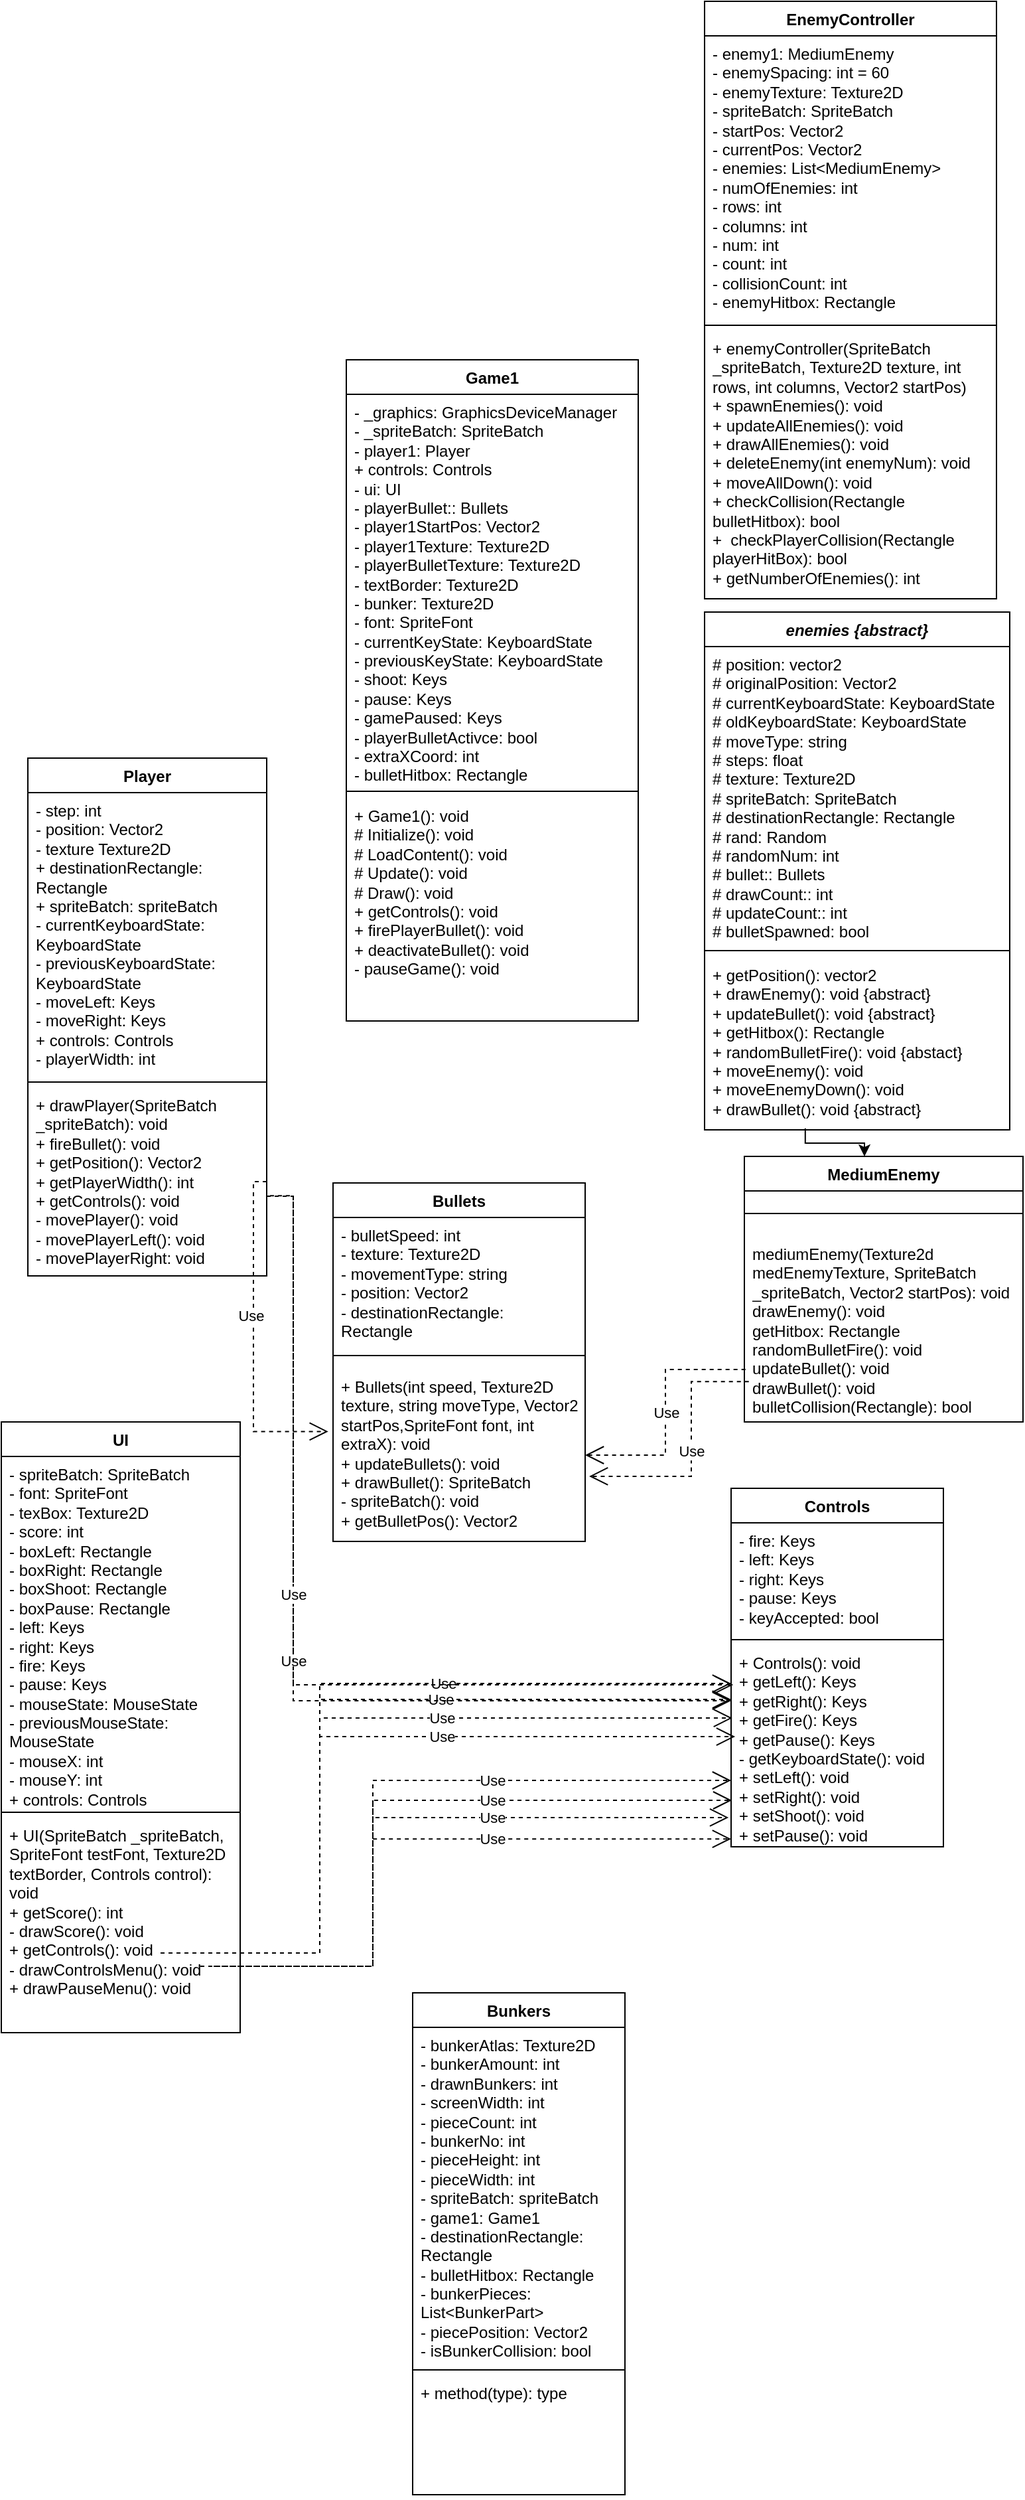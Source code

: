 <mxfile version="24.8.4">
  <diagram name="Page-1" id="3UHZmM7Ke-vPty7Pjn6x">
    <mxGraphModel dx="795" dy="1466" grid="1" gridSize="10" guides="1" tooltips="1" connect="1" arrows="1" fold="1" page="1" pageScale="1" pageWidth="827" pageHeight="1169" math="0" shadow="0">
      <root>
        <mxCell id="0" />
        <mxCell id="1" parent="0" />
        <mxCell id="aG3-FBEn-xcIMeHSPdLN-6" value="" style="endArrow=classic;html=1;rounded=0;exitX=0.33;exitY=0.991;exitDx=0;exitDy=0;exitPerimeter=0;entryX=0.431;entryY=0;entryDx=0;entryDy=0;entryPerimeter=0;edgeStyle=orthogonalEdgeStyle;" parent="1" source="aG3-FBEn-xcIMeHSPdLN-17" target="aG3-FBEn-xcIMeHSPdLN-2" edge="1">
          <mxGeometry width="50" height="50" relative="1" as="geometry">
            <mxPoint x="530" y="270" as="sourcePoint" />
            <mxPoint x="570" y="200" as="targetPoint" />
            <Array as="points">
              <mxPoint x="626" y="280" />
              <mxPoint x="671" y="280" />
            </Array>
          </mxGeometry>
        </mxCell>
        <mxCell id="aG3-FBEn-xcIMeHSPdLN-2" value="MediumEnemy" style="swimlane;fontStyle=1;align=center;verticalAlign=top;childLayout=stackLayout;horizontal=1;startSize=26;horizontalStack=0;resizeParent=1;resizeParentMax=0;resizeLast=0;collapsible=1;marginBottom=0;whiteSpace=wrap;html=1;" parent="1" vertex="1">
          <mxGeometry x="580" y="290" width="210" height="200" as="geometry" />
        </mxCell>
        <mxCell id="aG3-FBEn-xcIMeHSPdLN-4" value="" style="line;strokeWidth=1;fillColor=none;align=left;verticalAlign=middle;spacingTop=-1;spacingLeft=3;spacingRight=3;rotatable=0;labelPosition=right;points=[];portConstraint=eastwest;strokeColor=inherit;" parent="aG3-FBEn-xcIMeHSPdLN-2" vertex="1">
          <mxGeometry y="26" width="210" height="34" as="geometry" />
        </mxCell>
        <mxCell id="aG3-FBEn-xcIMeHSPdLN-5" value="&lt;div&gt;mediumEnemy(Texture2d medEnemyTexture, SpriteBatch _spriteBatch, Vector2 startPos): void&lt;br&gt;&lt;/div&gt;&lt;div&gt;drawEnemy(): void&lt;/div&gt;&lt;div&gt;getHitbox: Rectangle&lt;/div&gt;&lt;div&gt;randomBulletFire(): void&lt;/div&gt;&lt;div&gt;updateBullet(): void&lt;/div&gt;&lt;div&gt;drawBullet(): void&lt;/div&gt;&lt;div&gt;bulletCollision(Rectangle): bool&lt;br&gt;&lt;/div&gt;" style="text;strokeColor=none;fillColor=none;align=left;verticalAlign=top;spacingLeft=4;spacingRight=4;overflow=hidden;rotatable=0;points=[[0,0.5],[1,0.5]];portConstraint=eastwest;whiteSpace=wrap;html=1;" parent="aG3-FBEn-xcIMeHSPdLN-2" vertex="1">
          <mxGeometry y="60" width="210" height="140" as="geometry" />
        </mxCell>
        <mxCell id="aG3-FBEn-xcIMeHSPdLN-14" value="&lt;i&gt;enemies {abstract}&lt;/i&gt;" style="swimlane;fontStyle=1;align=center;verticalAlign=top;childLayout=stackLayout;horizontal=1;startSize=26;horizontalStack=0;resizeParent=1;resizeParentMax=0;resizeLast=0;collapsible=1;marginBottom=0;whiteSpace=wrap;html=1;" parent="1" vertex="1">
          <mxGeometry x="550" y="-120" width="230" height="390" as="geometry" />
        </mxCell>
        <mxCell id="aG3-FBEn-xcIMeHSPdLN-15" value="&lt;div&gt;# position: vector2&lt;/div&gt;&lt;div&gt;# originalPosition: Vector2&lt;/div&gt;&lt;div&gt;# currentKeyboardState: KeyboardState&lt;br&gt;&lt;/div&gt;&lt;div&gt;# oldKeyboardState: KeyboardState&lt;/div&gt;&lt;div&gt;# moveType: string&lt;/div&gt;&lt;div&gt;# steps: float&lt;/div&gt;&lt;div&gt;# texture: Texture2D&lt;/div&gt;&lt;div&gt;# spriteBatch: SpriteBatch&lt;/div&gt;&lt;div&gt;# destinationRectangle: Rectangle&lt;/div&gt;&lt;div&gt;# rand: Random&lt;/div&gt;&lt;div&gt;# randomNum: int&lt;/div&gt;&lt;div&gt;# bullet:: Bullets&lt;/div&gt;&lt;div&gt;# drawCount:: int&lt;/div&gt;&lt;div&gt;# updateCount:: int&lt;/div&gt;&lt;div&gt;# bulletSpawned: bool&lt;br&gt;&lt;/div&gt;" style="text;strokeColor=none;fillColor=none;align=left;verticalAlign=top;spacingLeft=4;spacingRight=4;overflow=hidden;rotatable=0;points=[[0,0.5],[1,0.5]];portConstraint=eastwest;whiteSpace=wrap;html=1;" parent="aG3-FBEn-xcIMeHSPdLN-14" vertex="1">
          <mxGeometry y="26" width="230" height="224" as="geometry" />
        </mxCell>
        <mxCell id="aG3-FBEn-xcIMeHSPdLN-16" value="" style="line;strokeWidth=1;fillColor=none;align=left;verticalAlign=middle;spacingTop=-1;spacingLeft=3;spacingRight=3;rotatable=0;labelPosition=right;points=[];portConstraint=eastwest;strokeColor=inherit;" parent="aG3-FBEn-xcIMeHSPdLN-14" vertex="1">
          <mxGeometry y="250" width="230" height="10" as="geometry" />
        </mxCell>
        <mxCell id="aG3-FBEn-xcIMeHSPdLN-17" value="+ getPosition(): vector2&lt;div&gt;+ drawEnemy(): void {abstract}&lt;/div&gt;&lt;div&gt;+ updateBullet(): void {abstract}&lt;/div&gt;&lt;div&gt;+ getHitbox(): Rectangle&lt;/div&gt;&lt;div&gt;+ randomBulletFire(): void {abstact}&lt;br&gt;&lt;/div&gt;&lt;div&gt;+ moveEnemy(): void&lt;/div&gt;&lt;div&gt;+ moveEnemyDown(): void&lt;/div&gt;&lt;div&gt;+ drawBullet(): void {abstract}&lt;br&gt;&lt;/div&gt;" style="text;strokeColor=none;fillColor=none;align=left;verticalAlign=top;spacingLeft=4;spacingRight=4;overflow=hidden;rotatable=0;points=[[0,0.5],[1,0.5]];portConstraint=eastwest;whiteSpace=wrap;html=1;" parent="aG3-FBEn-xcIMeHSPdLN-14" vertex="1">
          <mxGeometry y="260" width="230" height="130" as="geometry" />
        </mxCell>
        <mxCell id="20v84tuSXwCvoqjZslGX-1" value="UI" style="swimlane;fontStyle=1;align=center;verticalAlign=top;childLayout=stackLayout;horizontal=1;startSize=26;horizontalStack=0;resizeParent=1;resizeParentMax=0;resizeLast=0;collapsible=1;marginBottom=0;whiteSpace=wrap;html=1;" parent="1" vertex="1">
          <mxGeometry x="20" y="490" width="180" height="460" as="geometry" />
        </mxCell>
        <mxCell id="20v84tuSXwCvoqjZslGX-2" value="&lt;div&gt;- spriteBatch: SpriteBatch&lt;/div&gt;&lt;div&gt;- font: SpriteFont&lt;br&gt;&lt;/div&gt;&lt;div&gt;- texBox: Texture2D&lt;br&gt;&lt;/div&gt;&lt;div&gt;- score: int&lt;/div&gt;&lt;div&gt;- boxLeft: Rectangle&lt;/div&gt;&lt;div&gt;- boxRight: Rectangle&lt;/div&gt;&lt;div&gt;- boxShoot: Rectangle&lt;/div&gt;&lt;div&gt;- boxPause: Rectangle&lt;/div&gt;&lt;div&gt;- left: Keys&lt;/div&gt;&lt;div&gt;- right: Keys&lt;/div&gt;&lt;div&gt;- fire: Keys&lt;/div&gt;&lt;div&gt;- pause: Keys&lt;/div&gt;&lt;div&gt;- mouseState: MouseState&lt;/div&gt;&lt;div&gt;- previousMouseState: MouseState&lt;/div&gt;&lt;div&gt;- mouseX: int&lt;/div&gt;&lt;div&gt;- mouseY: int&lt;/div&gt;&lt;div&gt;+ controls: Controls&lt;br&gt;&lt;/div&gt;" style="text;strokeColor=none;fillColor=none;align=left;verticalAlign=top;spacingLeft=4;spacingRight=4;overflow=hidden;rotatable=0;points=[[0,0.5],[1,0.5]];portConstraint=eastwest;whiteSpace=wrap;html=1;" parent="20v84tuSXwCvoqjZslGX-1" vertex="1">
          <mxGeometry y="26" width="180" height="264" as="geometry" />
        </mxCell>
        <mxCell id="20v84tuSXwCvoqjZslGX-3" value="" style="line;strokeWidth=1;fillColor=none;align=left;verticalAlign=middle;spacingTop=-1;spacingLeft=3;spacingRight=3;rotatable=0;labelPosition=right;points=[];portConstraint=eastwest;strokeColor=inherit;" parent="20v84tuSXwCvoqjZslGX-1" vertex="1">
          <mxGeometry y="290" width="180" height="8" as="geometry" />
        </mxCell>
        <mxCell id="20v84tuSXwCvoqjZslGX-4" value="&lt;div&gt;+ UI(SpriteBatch _spriteBatch, SpriteFont testFont, Texture2D textBorder, Controls control): void&lt;br&gt;&lt;/div&gt;&lt;div&gt;+ getScore(): int&lt;/div&gt;&lt;div&gt;- drawScore(): void&lt;br&gt;&lt;/div&gt;&lt;div&gt;+ getControls(): void&lt;/div&gt;&lt;div&gt;- drawControlsMenu(): void&lt;/div&gt;&lt;div&gt;+ drawPauseMenu(): void&lt;br&gt;&lt;/div&gt;" style="text;strokeColor=none;fillColor=none;align=left;verticalAlign=top;spacingLeft=4;spacingRight=4;overflow=hidden;rotatable=0;points=[[0,0.5],[1,0.5]];portConstraint=eastwest;whiteSpace=wrap;html=1;" parent="20v84tuSXwCvoqjZslGX-1" vertex="1">
          <mxGeometry y="298" width="180" height="162" as="geometry" />
        </mxCell>
        <mxCell id="zVuvv38M6NZ8cvIJo6XP-5" value="Use" style="endArrow=open;endSize=12;dashed=1;html=1;rounded=0;entryX=0;entryY=0.191;entryDx=0;entryDy=0;entryPerimeter=0;edgeStyle=orthogonalEdgeStyle;" parent="20v84tuSXwCvoqjZslGX-1" target="zVuvv38M6NZ8cvIJo6XP-4" edge="1">
          <mxGeometry x="0.315" width="160" relative="1" as="geometry">
            <mxPoint x="120" y="400" as="sourcePoint" />
            <mxPoint x="280" y="400" as="targetPoint" />
            <Array as="points">
              <mxPoint x="240" y="400" />
              <mxPoint x="240" y="197" />
            </Array>
            <mxPoint as="offset" />
          </mxGeometry>
        </mxCell>
        <mxCell id="zVuvv38M6NZ8cvIJo6XP-7" value="Use" style="endArrow=open;endSize=12;dashed=1;html=1;rounded=0;entryX=0.006;entryY=0.362;entryDx=0;entryDy=0;entryPerimeter=0;edgeStyle=orthogonalEdgeStyle;" parent="20v84tuSXwCvoqjZslGX-1" target="zVuvv38M6NZ8cvIJo6XP-4" edge="1">
          <mxGeometry x="0.282" width="160" relative="1" as="geometry">
            <mxPoint x="120" y="400" as="sourcePoint" />
            <mxPoint x="280" y="400" as="targetPoint" />
            <Array as="points">
              <mxPoint x="240" y="400" />
              <mxPoint x="240" y="223" />
            </Array>
            <mxPoint as="offset" />
          </mxGeometry>
        </mxCell>
        <mxCell id="zVuvv38M6NZ8cvIJo6XP-9" value="Use" style="endArrow=open;endSize=12;dashed=1;html=1;rounded=0;entryX=0.019;entryY=0.454;entryDx=0;entryDy=0;entryPerimeter=0;edgeStyle=orthogonalEdgeStyle;" parent="20v84tuSXwCvoqjZslGX-1" target="zVuvv38M6NZ8cvIJo6XP-4" edge="1">
          <mxGeometry x="0.26" width="160" relative="1" as="geometry">
            <mxPoint x="120" y="400" as="sourcePoint" />
            <mxPoint x="280" y="400" as="targetPoint" />
            <Array as="points">
              <mxPoint x="240" y="400" />
              <mxPoint x="240" y="237" />
            </Array>
            <mxPoint as="offset" />
          </mxGeometry>
        </mxCell>
        <mxCell id="jiuZyo9_bgGgw_j3xlU9-1" value="Player" style="swimlane;fontStyle=1;align=center;verticalAlign=top;childLayout=stackLayout;horizontal=1;startSize=26;horizontalStack=0;resizeParent=1;resizeParentMax=0;resizeLast=0;collapsible=1;marginBottom=0;whiteSpace=wrap;html=1;" parent="1" vertex="1">
          <mxGeometry x="40" y="-10" width="180" height="390" as="geometry" />
        </mxCell>
        <mxCell id="jiuZyo9_bgGgw_j3xlU9-2" value="&lt;div&gt;- step: int&lt;/div&gt;&lt;div&gt;- position: Vector2&lt;/div&gt;&lt;div&gt;- texture Texture2D&lt;/div&gt;&lt;div&gt;+ destinationRectangle: Rectangle&lt;/div&gt;&lt;div&gt;+ spriteBatch: spriteBatch&lt;/div&gt;&lt;div&gt;- currentKeyboardState: KeyboardState&lt;/div&gt;&lt;div&gt;- previousKeyboardState: KeyboardState&lt;/div&gt;&lt;div&gt;- moveLeft: Keys&lt;br&gt;&lt;/div&gt;&lt;div&gt;- moveRight: Keys&lt;/div&gt;&lt;div&gt;+ controls: Controls&lt;/div&gt;&lt;div&gt;- playerWidth: int&lt;br&gt;&lt;/div&gt;" style="text;strokeColor=none;fillColor=none;align=left;verticalAlign=top;spacingLeft=4;spacingRight=4;overflow=hidden;rotatable=0;points=[[0,0.5],[1,0.5]];portConstraint=eastwest;whiteSpace=wrap;html=1;" parent="jiuZyo9_bgGgw_j3xlU9-1" vertex="1">
          <mxGeometry y="26" width="180" height="214" as="geometry" />
        </mxCell>
        <mxCell id="jiuZyo9_bgGgw_j3xlU9-3" value="" style="line;strokeWidth=1;fillColor=none;align=left;verticalAlign=middle;spacingTop=-1;spacingLeft=3;spacingRight=3;rotatable=0;labelPosition=right;points=[];portConstraint=eastwest;strokeColor=inherit;" parent="jiuZyo9_bgGgw_j3xlU9-1" vertex="1">
          <mxGeometry y="240" width="180" height="8" as="geometry" />
        </mxCell>
        <mxCell id="jiuZyo9_bgGgw_j3xlU9-4" value="&lt;div&gt;+ drawPlayer(SpriteBatch _spriteBatch): void&lt;/div&gt;&lt;div&gt;+ fireBullet(): void&lt;/div&gt;&lt;div&gt;+ getPosition(): Vector2&lt;/div&gt;&lt;div&gt;+ getPlayerWidth(): int&lt;/div&gt;&lt;div&gt;+ getControls(): void&lt;/div&gt;&lt;div&gt;- movePlayer(): void&lt;/div&gt;&lt;div&gt;- movePlayerLeft(): void&lt;/div&gt;&lt;div&gt;- movePlayerRight: void&lt;br&gt;&lt;/div&gt;" style="text;strokeColor=none;fillColor=none;align=left;verticalAlign=top;spacingLeft=4;spacingRight=4;overflow=hidden;rotatable=0;points=[[0,0.5],[1,0.5]];portConstraint=eastwest;whiteSpace=wrap;html=1;" parent="jiuZyo9_bgGgw_j3xlU9-1" vertex="1">
          <mxGeometry y="248" width="180" height="142" as="geometry" />
        </mxCell>
        <mxCell id="jiuZyo9_bgGgw_j3xlU9-5" value="Bullets" style="swimlane;fontStyle=1;align=center;verticalAlign=top;childLayout=stackLayout;horizontal=1;startSize=26;horizontalStack=0;resizeParent=1;resizeParentMax=0;resizeLast=0;collapsible=1;marginBottom=0;whiteSpace=wrap;html=1;" parent="1" vertex="1">
          <mxGeometry x="270" y="310" width="190" height="270" as="geometry" />
        </mxCell>
        <mxCell id="jiuZyo9_bgGgw_j3xlU9-6" value="&lt;div&gt;- bulletSpeed: int&lt;/div&gt;&lt;div&gt;- texture: Texture2D&lt;/div&gt;&lt;div&gt;- movementType: string&lt;/div&gt;&lt;div&gt;- position: Vector2&lt;/div&gt;&lt;div&gt;- destinationRectangle: Rectangle&lt;br&gt;&lt;/div&gt;" style="text;strokeColor=none;fillColor=none;align=left;verticalAlign=top;spacingLeft=4;spacingRight=4;overflow=hidden;rotatable=0;points=[[0,0.5],[1,0.5]];portConstraint=eastwest;whiteSpace=wrap;html=1;" parent="jiuZyo9_bgGgw_j3xlU9-5" vertex="1">
          <mxGeometry y="26" width="190" height="94" as="geometry" />
        </mxCell>
        <mxCell id="jiuZyo9_bgGgw_j3xlU9-7" value="" style="line;strokeWidth=1;fillColor=none;align=left;verticalAlign=middle;spacingTop=-1;spacingLeft=3;spacingRight=3;rotatable=0;labelPosition=right;points=[];portConstraint=eastwest;strokeColor=inherit;" parent="jiuZyo9_bgGgw_j3xlU9-5" vertex="1">
          <mxGeometry y="120" width="190" height="20" as="geometry" />
        </mxCell>
        <mxCell id="jiuZyo9_bgGgw_j3xlU9-8" value="&lt;div&gt;+ Bullets(int speed, Texture2D texture, string moveType, Vector2 startPos,SpriteFont font, int extraX): void&lt;/div&gt;&lt;div&gt;+ updateBullets(): void&lt;br&gt;&lt;/div&gt;&lt;div&gt;+ drawBullet(): SpriteBatch&amp;nbsp;&lt;/div&gt;&lt;div&gt;- spriteBatch(): void&lt;/div&gt;&lt;div&gt;+ getBulletPos(): Vector2&lt;br&gt;&lt;/div&gt;" style="text;strokeColor=none;fillColor=none;align=left;verticalAlign=top;spacingLeft=4;spacingRight=4;overflow=hidden;rotatable=0;points=[[0,0.5],[1,0.5]];portConstraint=eastwest;whiteSpace=wrap;html=1;" parent="jiuZyo9_bgGgw_j3xlU9-5" vertex="1">
          <mxGeometry y="140" width="190" height="130" as="geometry" />
        </mxCell>
        <mxCell id="jiuZyo9_bgGgw_j3xlU9-9" value="Use" style="endArrow=open;endSize=12;dashed=1;html=1;rounded=0;exitX=1;exitY=0.5;exitDx=0;exitDy=0;flowAnimation=0;shadow=0;jumpStyle=none;edgeStyle=elbowEdgeStyle;entryX=-0.019;entryY=0.363;entryDx=0;entryDy=0;entryPerimeter=0;" parent="1" source="jiuZyo9_bgGgw_j3xlU9-4" target="jiuZyo9_bgGgw_j3xlU9-8" edge="1">
          <mxGeometry x="-0.133" y="-2" width="160" relative="1" as="geometry">
            <mxPoint x="230" y="160" as="sourcePoint" />
            <mxPoint x="260" y="400" as="targetPoint" />
            <Array as="points">
              <mxPoint x="210" y="280" />
            </Array>
            <mxPoint as="offset" />
          </mxGeometry>
        </mxCell>
        <mxCell id="zVuvv38M6NZ8cvIJo6XP-1" value="Controls" style="swimlane;fontStyle=1;align=center;verticalAlign=top;childLayout=stackLayout;horizontal=1;startSize=26;horizontalStack=0;resizeParent=1;resizeParentMax=0;resizeLast=0;collapsible=1;marginBottom=0;whiteSpace=wrap;html=1;" parent="1" vertex="1">
          <mxGeometry x="570" y="540" width="160" height="270" as="geometry" />
        </mxCell>
        <mxCell id="zVuvv38M6NZ8cvIJo6XP-2" value="&lt;div&gt;- fire: Keys&lt;/div&gt;&lt;div&gt;- left: Keys&lt;/div&gt;&lt;div&gt;- right: Keys&lt;/div&gt;&lt;div&gt;- pause: Keys&lt;/div&gt;&lt;div&gt;- keyAccepted: bool&lt;br&gt;&lt;/div&gt;" style="text;strokeColor=none;fillColor=none;align=left;verticalAlign=top;spacingLeft=4;spacingRight=4;overflow=hidden;rotatable=0;points=[[0,0.5],[1,0.5]];portConstraint=eastwest;whiteSpace=wrap;html=1;" parent="zVuvv38M6NZ8cvIJo6XP-1" vertex="1">
          <mxGeometry y="26" width="160" height="84" as="geometry" />
        </mxCell>
        <mxCell id="zVuvv38M6NZ8cvIJo6XP-3" value="" style="line;strokeWidth=1;fillColor=none;align=left;verticalAlign=middle;spacingTop=-1;spacingLeft=3;spacingRight=3;rotatable=0;labelPosition=right;points=[];portConstraint=eastwest;strokeColor=inherit;" parent="zVuvv38M6NZ8cvIJo6XP-1" vertex="1">
          <mxGeometry y="110" width="160" height="8" as="geometry" />
        </mxCell>
        <mxCell id="zVuvv38M6NZ8cvIJo6XP-4" value="&lt;div&gt;+ Controls(): void&lt;/div&gt;&lt;div&gt;+ getLeft(): Keys&lt;/div&gt;&lt;div&gt;+ getRight(): Keys&lt;/div&gt;&lt;div&gt;+ getFire(): Keys&lt;/div&gt;&lt;div&gt;+ getPause(): Keys&lt;/div&gt;&lt;div&gt;- getKeyboardState(): void&lt;/div&gt;&lt;div&gt;+ setLeft(): void&lt;/div&gt;&lt;div&gt;+ setRight(): void&lt;/div&gt;&lt;div&gt;+ setShoot(): void&lt;/div&gt;&lt;div&gt;+ setPause(): void&lt;br&gt;&lt;/div&gt;" style="text;strokeColor=none;fillColor=none;align=left;verticalAlign=top;spacingLeft=4;spacingRight=4;overflow=hidden;rotatable=0;points=[[0,0.5],[1,0.5]];portConstraint=eastwest;whiteSpace=wrap;html=1;" parent="zVuvv38M6NZ8cvIJo6XP-1" vertex="1">
          <mxGeometry y="118" width="160" height="152" as="geometry" />
        </mxCell>
        <mxCell id="zVuvv38M6NZ8cvIJo6XP-6" value="Use" style="endArrow=open;endSize=12;dashed=1;html=1;rounded=0;entryX=0;entryY=0.27;entryDx=0;entryDy=0;entryPerimeter=0;edgeStyle=orthogonalEdgeStyle;" parent="1" target="zVuvv38M6NZ8cvIJo6XP-4" edge="1">
          <mxGeometry x="0.127" width="160" relative="1" as="geometry">
            <mxPoint x="260" y="890" as="sourcePoint" />
            <mxPoint x="450" y="860" as="targetPoint" />
            <Array as="points">
              <mxPoint x="260" y="699" />
            </Array>
            <mxPoint as="offset" />
          </mxGeometry>
        </mxCell>
        <mxCell id="zVuvv38M6NZ8cvIJo6XP-10" value="Use" style="endArrow=open;endSize=12;dashed=1;html=1;rounded=0;edgeStyle=orthogonalEdgeStyle;" parent="1" edge="1">
          <mxGeometry x="0.333" width="160" relative="1" as="geometry">
            <mxPoint x="170" y="900" as="sourcePoint" />
            <mxPoint x="570" y="760" as="targetPoint" />
            <Array as="points">
              <mxPoint x="180" y="900" />
              <mxPoint x="300" y="900" />
              <mxPoint x="300" y="760" />
            </Array>
            <mxPoint as="offset" />
          </mxGeometry>
        </mxCell>
        <mxCell id="zVuvv38M6NZ8cvIJo6XP-11" value="Use" style="endArrow=open;endSize=12;dashed=1;html=1;rounded=0;entryX=-0.012;entryY=0.855;entryDx=0;entryDy=0;entryPerimeter=0;edgeStyle=orthogonalEdgeStyle;" parent="1" target="zVuvv38M6NZ8cvIJo6XP-4" edge="1">
          <mxGeometry x="0.288" width="160" relative="1" as="geometry">
            <mxPoint x="180" y="900" as="sourcePoint" />
            <mxPoint x="591" y="723" as="targetPoint" />
            <Array as="points">
              <mxPoint x="300" y="900" />
              <mxPoint x="300" y="788" />
            </Array>
            <mxPoint as="offset" />
          </mxGeometry>
        </mxCell>
        <mxCell id="zVuvv38M6NZ8cvIJo6XP-12" value="Use" style="endArrow=open;endSize=12;dashed=1;html=1;rounded=0;entryX=0;entryY=0.961;entryDx=0;entryDy=0;entryPerimeter=0;edgeStyle=orthogonalEdgeStyle;" parent="1" target="zVuvv38M6NZ8cvIJo6XP-4" edge="1">
          <mxGeometry x="0.258" width="160" relative="1" as="geometry">
            <mxPoint x="180" y="900" as="sourcePoint" />
            <mxPoint x="593" y="737" as="targetPoint" />
            <Array as="points">
              <mxPoint x="300" y="900" />
              <mxPoint x="300" y="804" />
            </Array>
            <mxPoint as="offset" />
          </mxGeometry>
        </mxCell>
        <mxCell id="zVuvv38M6NZ8cvIJo6XP-13" value="Use" style="endArrow=open;endSize=12;dashed=1;html=1;rounded=0;edgeStyle=orthogonalEdgeStyle;entryX=0.004;entryY=0.767;entryDx=0;entryDy=0;entryPerimeter=0;" parent="1" target="zVuvv38M6NZ8cvIJo6XP-4" edge="1">
          <mxGeometry x="0.086" width="160" relative="1" as="geometry">
            <mxPoint x="300" y="900" as="sourcePoint" />
            <mxPoint x="550" y="770" as="targetPoint" />
            <Array as="points">
              <mxPoint x="300" y="775" />
              <mxPoint x="571" y="775" />
            </Array>
            <mxPoint as="offset" />
          </mxGeometry>
        </mxCell>
        <mxCell id="zVuvv38M6NZ8cvIJo6XP-14" value="Game1" style="swimlane;fontStyle=1;align=center;verticalAlign=top;childLayout=stackLayout;horizontal=1;startSize=26;horizontalStack=0;resizeParent=1;resizeParentMax=0;resizeLast=0;collapsible=1;marginBottom=0;whiteSpace=wrap;html=1;" parent="1" vertex="1">
          <mxGeometry x="280" y="-310" width="220" height="498" as="geometry" />
        </mxCell>
        <mxCell id="zVuvv38M6NZ8cvIJo6XP-15" value="&lt;div&gt;- _graphics: GraphicsDeviceManager&lt;/div&gt;&lt;div&gt;- _spriteBatch: SpriteBatch&lt;/div&gt;&lt;div&gt;- player1: Player&lt;/div&gt;&lt;div&gt;+ controls: Controls&lt;/div&gt;&lt;div&gt;- ui: UI&lt;/div&gt;&lt;div&gt;- playerBullet:: Bullets&lt;br&gt;&lt;/div&gt;&lt;div&gt;- player1StartPos: Vector2&lt;/div&gt;&lt;div&gt;- player1Texture: Texture2D&lt;/div&gt;&lt;div&gt;- playerBulletTexture: Texture2D&lt;/div&gt;&lt;div&gt;- textBorder: Texture2D&lt;/div&gt;&lt;div&gt;- bunker: Texture2D&lt;/div&gt;&lt;div&gt;- font: SpriteFont&lt;/div&gt;&lt;div&gt;- currentKeyState: KeyboardState&lt;/div&gt;&lt;div&gt;- previousKeyState: KeyboardState&lt;/div&gt;&lt;div&gt;- shoot: Keys&lt;/div&gt;&lt;div&gt;- pause: Keys&lt;/div&gt;&lt;div&gt;- gamePaused: Keys&lt;/div&gt;&lt;div&gt;- playerBulletActivce: bool&lt;br&gt;&lt;/div&gt;&lt;div&gt;- extraXCoord: int&lt;/div&gt;&lt;div&gt;- bulletHitbox: Rectangle&lt;br&gt;&lt;/div&gt;" style="text;strokeColor=none;fillColor=none;align=left;verticalAlign=top;spacingLeft=4;spacingRight=4;overflow=hidden;rotatable=0;points=[[0,0.5],[1,0.5]];portConstraint=eastwest;whiteSpace=wrap;html=1;" parent="zVuvv38M6NZ8cvIJo6XP-14" vertex="1">
          <mxGeometry y="26" width="220" height="294" as="geometry" />
        </mxCell>
        <mxCell id="zVuvv38M6NZ8cvIJo6XP-16" value="" style="line;strokeWidth=1;fillColor=none;align=left;verticalAlign=middle;spacingTop=-1;spacingLeft=3;spacingRight=3;rotatable=0;labelPosition=right;points=[];portConstraint=eastwest;strokeColor=inherit;" parent="zVuvv38M6NZ8cvIJo6XP-14" vertex="1">
          <mxGeometry y="320" width="220" height="10" as="geometry" />
        </mxCell>
        <mxCell id="zVuvv38M6NZ8cvIJo6XP-17" value="&lt;div&gt;+ Game1(): void&lt;/div&gt;&lt;div&gt;# Initialize(): void&lt;/div&gt;&lt;div&gt;# LoadContent(): void&lt;/div&gt;&lt;div&gt;# Update(): void&lt;/div&gt;&lt;div&gt;# Draw(): void&lt;/div&gt;&lt;div&gt;+ getControls(): void&lt;/div&gt;&lt;div&gt;+ firePlayerBullet(): void&lt;/div&gt;&lt;div&gt;+ deactivateBullet(): void&lt;/div&gt;&lt;div&gt;- pauseGame(): void&lt;br&gt;&lt;/div&gt;" style="text;strokeColor=none;fillColor=none;align=left;verticalAlign=top;spacingLeft=4;spacingRight=4;overflow=hidden;rotatable=0;points=[[0,0.5],[1,0.5]];portConstraint=eastwest;whiteSpace=wrap;html=1;" parent="zVuvv38M6NZ8cvIJo6XP-14" vertex="1">
          <mxGeometry y="330" width="220" height="168" as="geometry" />
        </mxCell>
        <mxCell id="KnBbW-XQcQAkbaDbdpeg-1" value="EnemyController" style="swimlane;fontStyle=1;align=center;verticalAlign=top;childLayout=stackLayout;horizontal=1;startSize=26;horizontalStack=0;resizeParent=1;resizeParentMax=0;resizeLast=0;collapsible=1;marginBottom=0;whiteSpace=wrap;html=1;" parent="1" vertex="1">
          <mxGeometry x="550" y="-580" width="220" height="450" as="geometry" />
        </mxCell>
        <mxCell id="KnBbW-XQcQAkbaDbdpeg-2" value="&lt;div&gt;- enemy1: MediumEnemy&lt;/div&gt;&lt;div&gt;- enemySpacing: int = 60&lt;/div&gt;&lt;div&gt;- enemyTexture: Texture2D&lt;/div&gt;&lt;div&gt;- spriteBatch: SpriteBatch&lt;/div&gt;&lt;div&gt;- startPos: Vector2&lt;br&gt;- currentPos: Vector2&lt;/div&gt;&lt;div&gt;- enemies: List&amp;lt;MediumEnemy&amp;gt;&lt;br&gt;&lt;/div&gt;&lt;div&gt;- numOfEnemies: int&lt;/div&gt;&lt;div&gt;- rows: int&lt;/div&gt;&lt;div&gt;- columns: int&lt;/div&gt;&lt;div&gt;- num: int&lt;/div&gt;&lt;div&gt;- count: int&lt;/div&gt;&lt;div&gt;- collisionCount: int&lt;/div&gt;&lt;div&gt;- enemyHitbox: Rectangle&lt;br&gt;&lt;/div&gt;" style="text;strokeColor=none;fillColor=none;align=left;verticalAlign=top;spacingLeft=4;spacingRight=4;overflow=hidden;rotatable=0;points=[[0,0.5],[1,0.5]];portConstraint=eastwest;whiteSpace=wrap;html=1;" parent="KnBbW-XQcQAkbaDbdpeg-1" vertex="1">
          <mxGeometry y="26" width="220" height="214" as="geometry" />
        </mxCell>
        <mxCell id="KnBbW-XQcQAkbaDbdpeg-3" value="" style="line;strokeWidth=1;fillColor=none;align=left;verticalAlign=middle;spacingTop=-1;spacingLeft=3;spacingRight=3;rotatable=0;labelPosition=right;points=[];portConstraint=eastwest;strokeColor=inherit;" parent="KnBbW-XQcQAkbaDbdpeg-1" vertex="1">
          <mxGeometry y="240" width="220" height="8" as="geometry" />
        </mxCell>
        <mxCell id="KnBbW-XQcQAkbaDbdpeg-4" value="&lt;div&gt;+ enemyController(SpriteBatch _spriteBatch, Texture2D texture, int rows, int columns, Vector2 startPos)&lt;br&gt;&lt;/div&gt;&lt;div&gt;+ spawnEnemies(): void&lt;/div&gt;&lt;div&gt;+ updateAllEnemies(): void&lt;/div&gt;&lt;div&gt;+ drawAllEnemies(): void&lt;/div&gt;&lt;div&gt;+ deleteEnemy(int enemyNum): void&lt;/div&gt;&lt;div&gt;+ moveAllDown(): void&lt;/div&gt;&lt;div&gt;+ checkCollision(Rectangle bulletHitbox): bool&lt;/div&gt;&lt;div&gt;+&amp;nbsp; checkPlayerCollision(Rectangle playerHitBox): bool&lt;/div&gt;&lt;div&gt;+ getNumberOfEnemies(): int&lt;br&gt;&lt;/div&gt;" style="text;strokeColor=none;fillColor=none;align=left;verticalAlign=top;spacingLeft=4;spacingRight=4;overflow=hidden;rotatable=0;points=[[0,0.5],[1,0.5]];portConstraint=eastwest;whiteSpace=wrap;html=1;" parent="KnBbW-XQcQAkbaDbdpeg-1" vertex="1">
          <mxGeometry y="248" width="220" height="202" as="geometry" />
        </mxCell>
        <mxCell id="5BH8o_kkutnEgFqgaCR1-5" value="Use" style="endArrow=open;endSize=12;dashed=1;html=1;rounded=0;edgeStyle=elbowEdgeStyle;exitX=0.004;exitY=0.718;exitDx=0;exitDy=0;exitPerimeter=0;" parent="1" source="aG3-FBEn-xcIMeHSPdLN-5" target="jiuZyo9_bgGgw_j3xlU9-8" edge="1">
          <mxGeometry width="160" relative="1" as="geometry">
            <mxPoint x="577" y="452" as="sourcePoint" />
            <mxPoint x="660" y="470" as="targetPoint" />
          </mxGeometry>
        </mxCell>
        <mxCell id="5BH8o_kkutnEgFqgaCR1-6" value="Use" style="endArrow=open;endSize=12;dashed=1;html=1;rounded=0;edgeStyle=elbowEdgeStyle;entryX=1.016;entryY=0.623;entryDx=0;entryDy=0;entryPerimeter=0;exitX=0.016;exitY=0.783;exitDx=0;exitDy=0;exitPerimeter=0;" parent="1" source="aG3-FBEn-xcIMeHSPdLN-5" target="jiuZyo9_bgGgw_j3xlU9-8" edge="1">
          <mxGeometry width="160" relative="1" as="geometry">
            <mxPoint x="580" y="470" as="sourcePoint" />
            <mxPoint x="480.0" y="524.1" as="targetPoint" />
            <Array as="points">
              <mxPoint x="540" y="500" />
            </Array>
          </mxGeometry>
        </mxCell>
        <mxCell id="5BH8o_kkutnEgFqgaCR1-7" value="Use" style="endArrow=open;endSize=12;dashed=1;html=1;rounded=0;edgeStyle=elbowEdgeStyle;entryX=0.01;entryY=0.197;entryDx=0;entryDy=0;entryPerimeter=0;" parent="1" target="zVuvv38M6NZ8cvIJo6XP-4" edge="1">
          <mxGeometry x="0.028" width="160" relative="1" as="geometry">
            <mxPoint x="220" y="320" as="sourcePoint" />
            <mxPoint x="380" y="320" as="targetPoint" />
            <Array as="points">
              <mxPoint x="240" y="520" />
            </Array>
            <mxPoint as="offset" />
          </mxGeometry>
        </mxCell>
        <mxCell id="5BH8o_kkutnEgFqgaCR1-8" value="Use" style="endArrow=open;endSize=12;dashed=1;html=1;rounded=0;strokeColor=default;align=center;verticalAlign=middle;fontFamily=Helvetica;fontSize=11;fontColor=default;labelBackgroundColor=default;edgeStyle=elbowEdgeStyle;exitX=1.014;exitY=0.575;exitDx=0;exitDy=0;exitPerimeter=0;" parent="1" source="jiuZyo9_bgGgw_j3xlU9-4" edge="1">
          <mxGeometry x="-0.127" width="160" relative="1" as="geometry">
            <mxPoint x="220" y="540" as="sourcePoint" />
            <mxPoint x="570" y="700" as="targetPoint" />
            <Array as="points">
              <mxPoint x="240" y="500" />
            </Array>
            <mxPoint as="offset" />
          </mxGeometry>
        </mxCell>
        <mxCell id="8StJN7pdr9cmdMrdTC9F-1" value="&lt;div&gt;Bunkers&lt;/div&gt;" style="swimlane;fontStyle=1;align=center;verticalAlign=top;childLayout=stackLayout;horizontal=1;startSize=26;horizontalStack=0;resizeParent=1;resizeParentMax=0;resizeLast=0;collapsible=1;marginBottom=0;whiteSpace=wrap;html=1;" vertex="1" parent="1">
          <mxGeometry x="330" y="920" width="160" height="378" as="geometry" />
        </mxCell>
        <mxCell id="8StJN7pdr9cmdMrdTC9F-2" value="&lt;div&gt;- bunkerAtlas: Texture2D&lt;/div&gt;&lt;div&gt;- bunkerAmount: int&lt;/div&gt;&lt;div&gt;- drawnBunkers: int&lt;/div&gt;&lt;div&gt;- screenWidth: int&lt;/div&gt;&lt;div&gt;- pieceCount: int&lt;/div&gt;&lt;div&gt;- bunkerNo: int&lt;/div&gt;&lt;div&gt;- pieceHeight: int&lt;/div&gt;&lt;div&gt;- pieceWidth: int&lt;/div&gt;&lt;div&gt;- spriteBatch: spriteBatch&lt;br&gt;&lt;/div&gt;&lt;div&gt;- game1: Game1&lt;/div&gt;&lt;div&gt;- destinationRectangle: Rectangle&lt;/div&gt;&lt;div&gt;- bulletHitbox: Rectangle&lt;/div&gt;&lt;div&gt;- bunkerPieces: List&amp;lt;BunkerPart&amp;gt;&lt;/div&gt;&lt;div&gt;- piecePosition: Vector2&lt;/div&gt;&lt;div&gt;- isBunkerCollision: bool&lt;br&gt;&lt;/div&gt;&lt;div&gt;&lt;br&gt;&lt;/div&gt;&lt;div&gt;&lt;br&gt;&lt;/div&gt;" style="text;strokeColor=none;fillColor=none;align=left;verticalAlign=top;spacingLeft=4;spacingRight=4;overflow=hidden;rotatable=0;points=[[0,0.5],[1,0.5]];portConstraint=eastwest;whiteSpace=wrap;html=1;" vertex="1" parent="8StJN7pdr9cmdMrdTC9F-1">
          <mxGeometry y="26" width="160" height="254" as="geometry" />
        </mxCell>
        <mxCell id="8StJN7pdr9cmdMrdTC9F-3" value="" style="line;strokeWidth=1;fillColor=none;align=left;verticalAlign=middle;spacingTop=-1;spacingLeft=3;spacingRight=3;rotatable=0;labelPosition=right;points=[];portConstraint=eastwest;strokeColor=inherit;" vertex="1" parent="8StJN7pdr9cmdMrdTC9F-1">
          <mxGeometry y="280" width="160" height="8" as="geometry" />
        </mxCell>
        <mxCell id="8StJN7pdr9cmdMrdTC9F-4" value="+ method(type): type" style="text;strokeColor=none;fillColor=none;align=left;verticalAlign=top;spacingLeft=4;spacingRight=4;overflow=hidden;rotatable=0;points=[[0,0.5],[1,0.5]];portConstraint=eastwest;whiteSpace=wrap;html=1;" vertex="1" parent="8StJN7pdr9cmdMrdTC9F-1">
          <mxGeometry y="288" width="160" height="90" as="geometry" />
        </mxCell>
      </root>
    </mxGraphModel>
  </diagram>
</mxfile>
